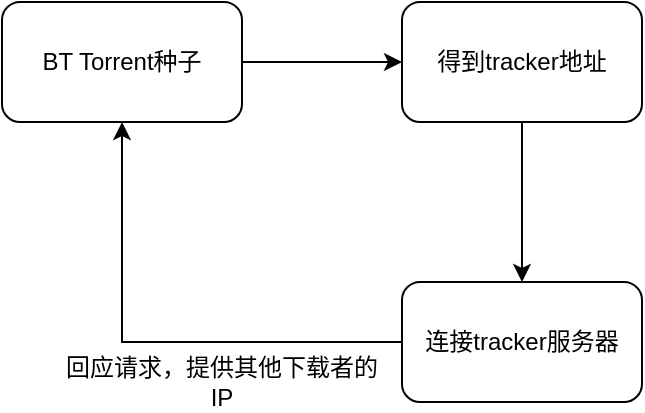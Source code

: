 <mxfile version="13.0.1" type="github">
  <diagram id="Et8_F6-WbQjROiVX75DV" name="Page-1">
    <mxGraphModel dx="454" dy="709" grid="1" gridSize="10" guides="1" tooltips="1" connect="1" arrows="1" fold="1" page="1" pageScale="1" pageWidth="827" pageHeight="1169" math="0" shadow="0">
      <root>
        <mxCell id="0" />
        <mxCell id="1" parent="0" />
        <mxCell id="0uPF77-mEL-fBHlgi-me-3" style="edgeStyle=orthogonalEdgeStyle;rounded=0;orthogonalLoop=1;jettySize=auto;html=1;exitX=1;exitY=0.5;exitDx=0;exitDy=0;entryX=0;entryY=0.5;entryDx=0;entryDy=0;" parent="1" source="0uPF77-mEL-fBHlgi-me-1" edge="1">
          <mxGeometry relative="1" as="geometry">
            <mxPoint x="370" y="180" as="targetPoint" />
          </mxGeometry>
        </mxCell>
        <mxCell id="0uPF77-mEL-fBHlgi-me-1" value="BT Torrent种子" style="rounded=1;whiteSpace=wrap;html=1;" parent="1" vertex="1">
          <mxGeometry x="170" y="150" width="120" height="60" as="geometry" />
        </mxCell>
        <mxCell id="kar_7235bVjSQK-JRSzR-3" value="" style="edgeStyle=orthogonalEdgeStyle;rounded=0;orthogonalLoop=1;jettySize=auto;html=1;" edge="1" parent="1" source="kar_7235bVjSQK-JRSzR-1" target="kar_7235bVjSQK-JRSzR-2">
          <mxGeometry relative="1" as="geometry" />
        </mxCell>
        <mxCell id="kar_7235bVjSQK-JRSzR-1" value="得到tracker地址" style="rounded=1;whiteSpace=wrap;html=1;" vertex="1" parent="1">
          <mxGeometry x="370" y="150" width="120" height="60" as="geometry" />
        </mxCell>
        <mxCell id="kar_7235bVjSQK-JRSzR-4" style="edgeStyle=orthogonalEdgeStyle;rounded=0;orthogonalLoop=1;jettySize=auto;html=1;exitX=0;exitY=0.5;exitDx=0;exitDy=0;" edge="1" parent="1" source="kar_7235bVjSQK-JRSzR-2" target="0uPF77-mEL-fBHlgi-me-1">
          <mxGeometry relative="1" as="geometry" />
        </mxCell>
        <mxCell id="kar_7235bVjSQK-JRSzR-2" value="连接tracker服务器" style="rounded=1;whiteSpace=wrap;html=1;" vertex="1" parent="1">
          <mxGeometry x="370" y="290" width="120" height="60" as="geometry" />
        </mxCell>
        <mxCell id="kar_7235bVjSQK-JRSzR-5" value="回应请求，提供其他下载者的IP" style="text;html=1;strokeColor=none;fillColor=none;align=center;verticalAlign=middle;whiteSpace=wrap;rounded=0;" vertex="1" parent="1">
          <mxGeometry x="200" y="330" width="160" height="20" as="geometry" />
        </mxCell>
      </root>
    </mxGraphModel>
  </diagram>
</mxfile>
